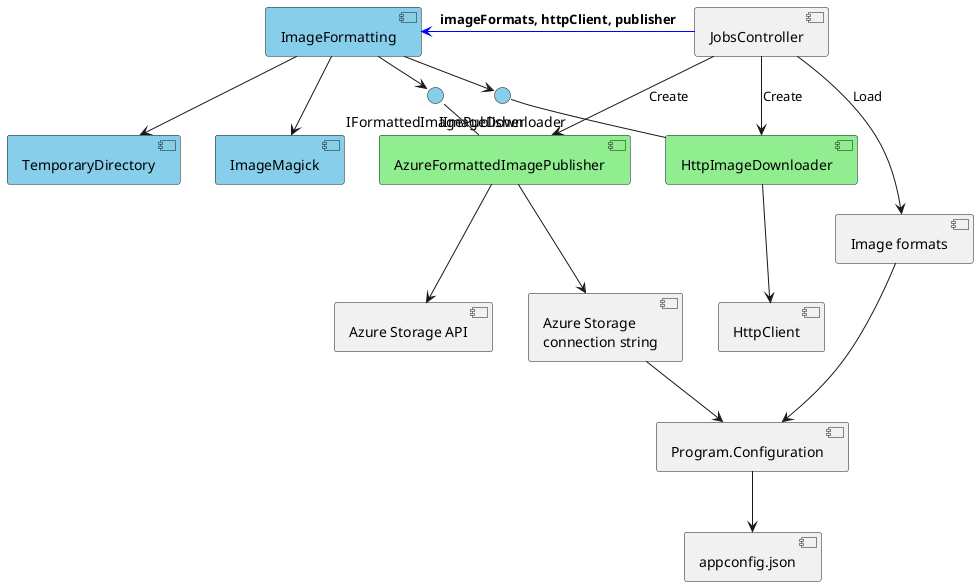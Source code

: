 @startuml

[ImageFormatting] as IF #skyblue
[TemporaryDirectory] #skyblue
[ImageMagick] #skyblue

() IImageDownloader #skyblue
[HttpImageDownloader] #lightgreen
[HttpImageDownloader] --> [HttpClient]

() IFormattedImagePublisher #skyblue
[AzureFormattedImagePublisher] #lightgreen

IImageDownloader -right- [HttpImageDownloader]
IFormattedImagePublisher -right- [AzureFormattedImagePublisher]

[JobsController] -left-> IF #blue : **imageFormats, httpClient, publisher**
[JobsController] --> [AzureFormattedImagePublisher] : Create
[JobsController] --> [HttpImageDownloader] : Create

IF --> [ImageMagick]
IF --> [TemporaryDirectory]

IF -right-> IImageDownloader
IF -right-> IFormattedImagePublisher

[JobsController] --> [Image formats] : Load
[Image formats] --> [Program.Configuration]
[Program.Configuration] --> [appconfig.json]

[AzureFormattedImagePublisher] --> [Azure Storage\nconnection string]
[Azure Storage\nconnection string] --> [Program.Configuration]

[AzureFormattedImagePublisher] --> [Azure Storage API]

@enduml